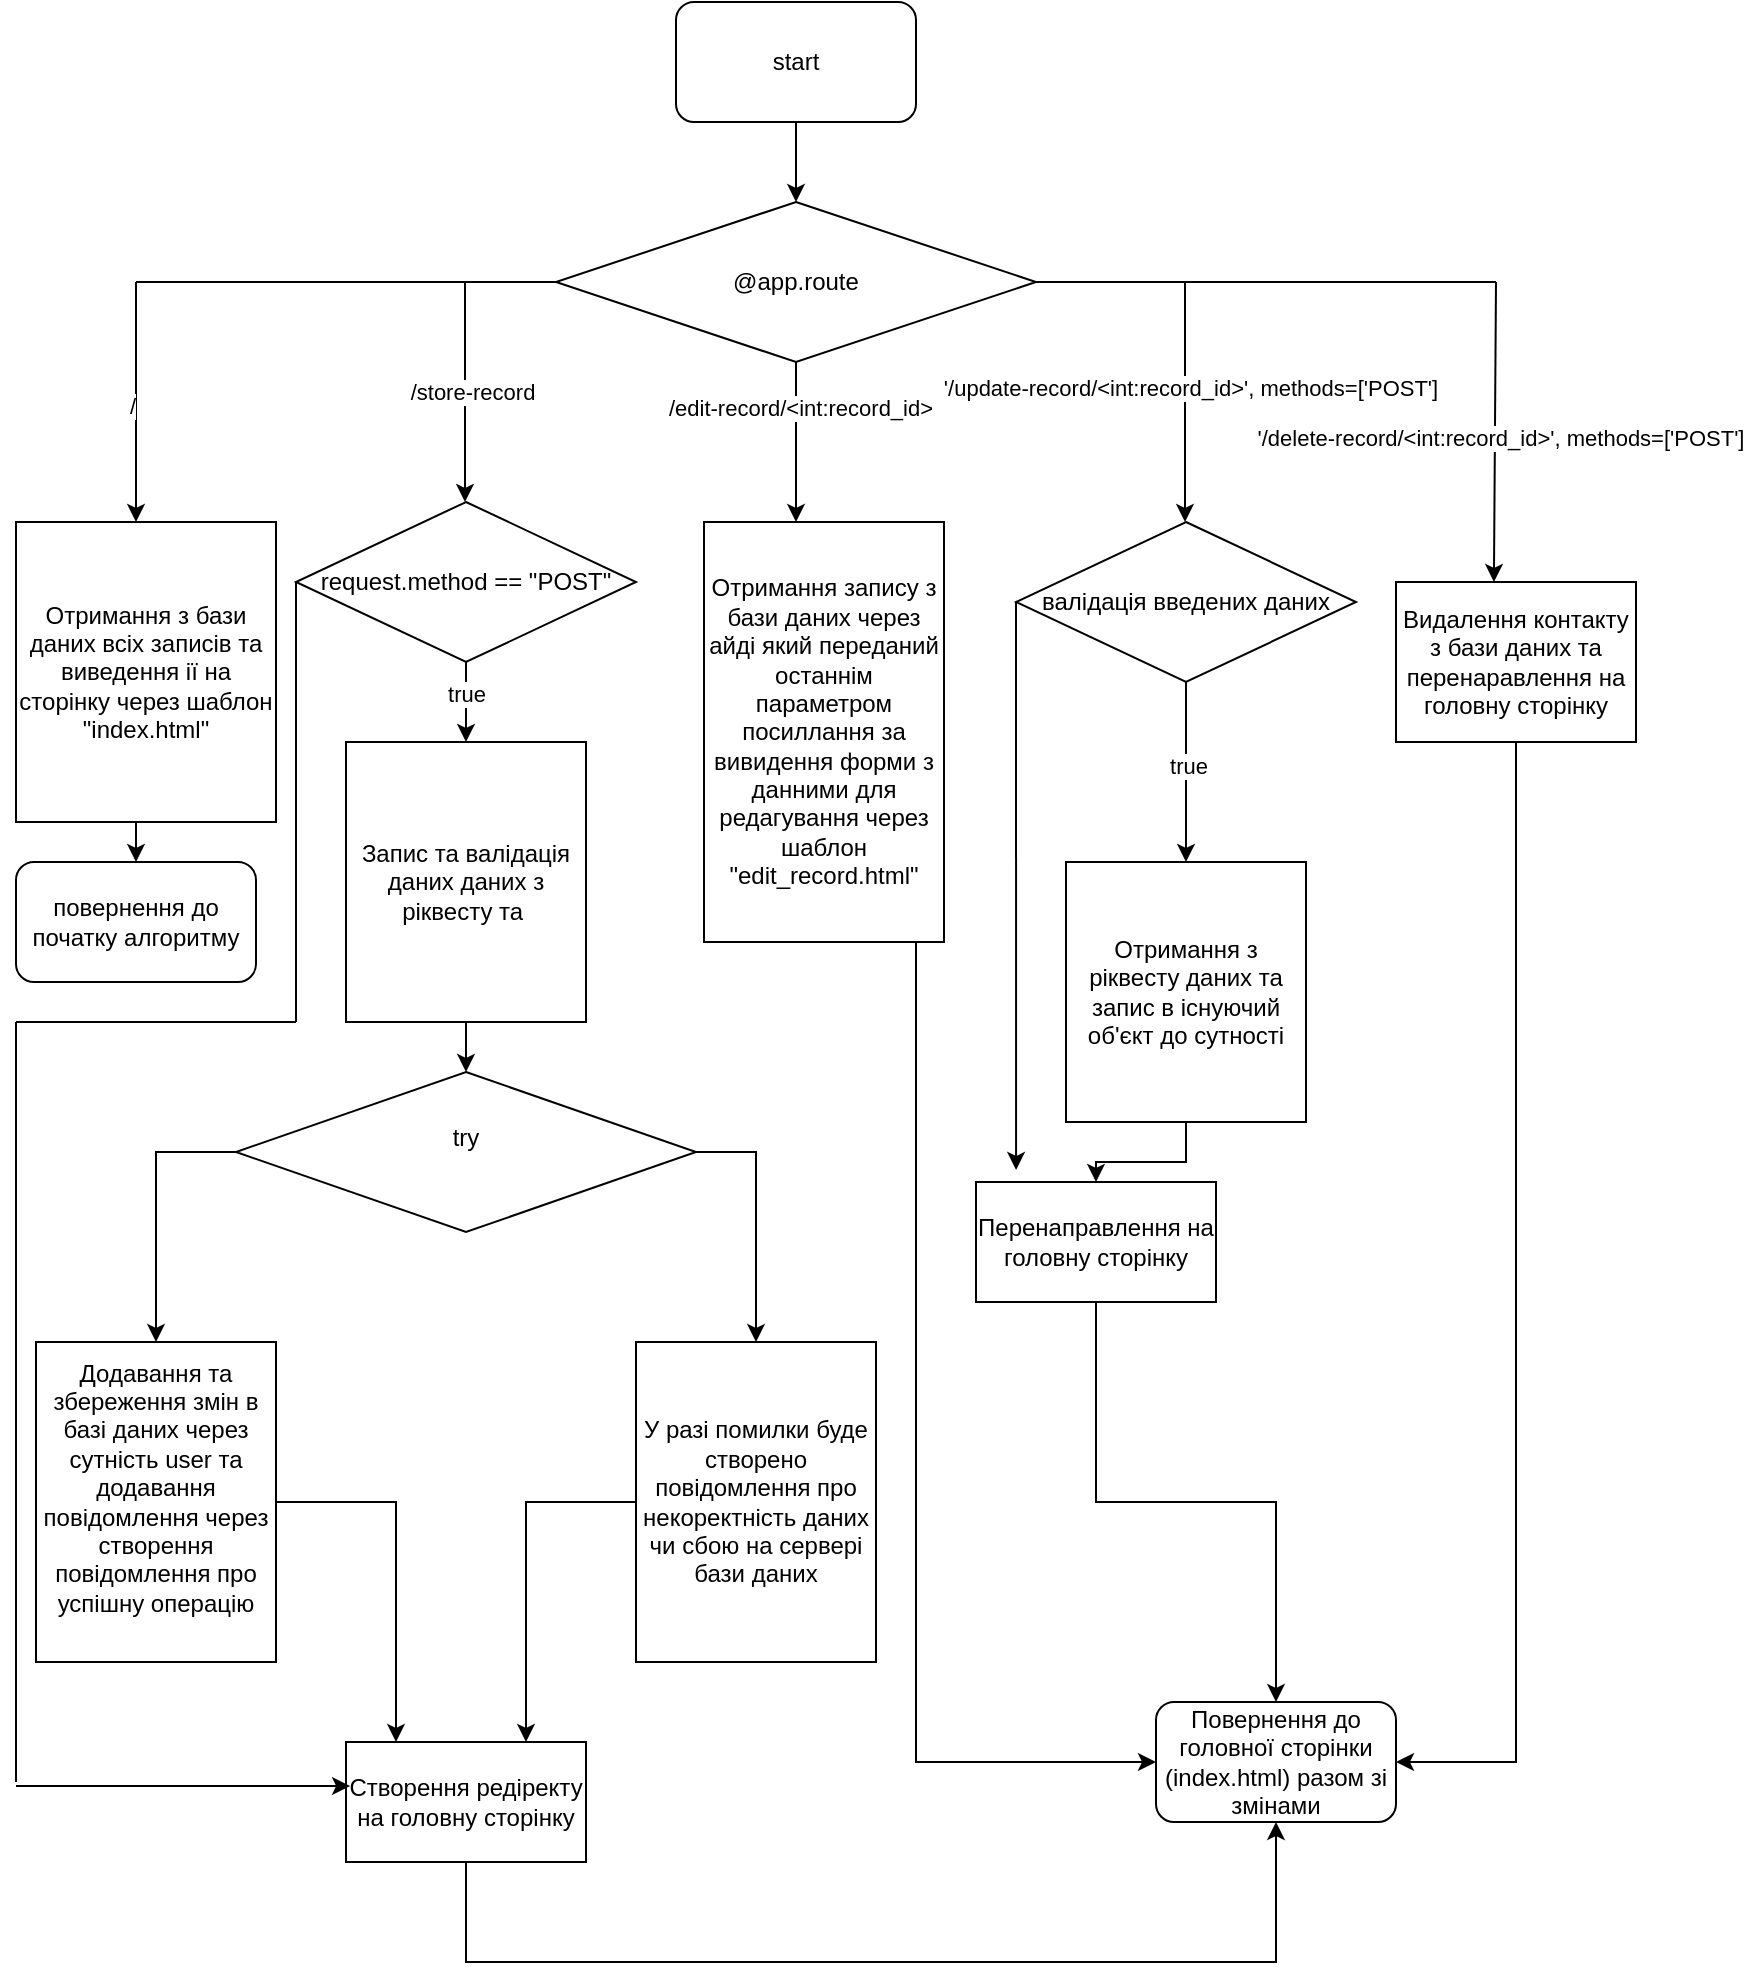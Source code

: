 <mxfile version="24.3.1" type="device">
  <diagram name="Page-1" id="jAPyXskDUtAXBh9HrrIJ">
    <mxGraphModel dx="1687" dy="878" grid="1" gridSize="10" guides="1" tooltips="1" connect="1" arrows="1" fold="1" page="1" pageScale="1" pageWidth="827" pageHeight="1169" math="0" shadow="0">
      <root>
        <mxCell id="0" />
        <mxCell id="1" parent="0" />
        <mxCell id="WOQWDDisp3ZUjuXInnkZ-5" value="" style="edgeStyle=orthogonalEdgeStyle;rounded=0;orthogonalLoop=1;jettySize=auto;html=1;" parent="1" source="WOQWDDisp3ZUjuXInnkZ-1" target="WOQWDDisp3ZUjuXInnkZ-2" edge="1">
          <mxGeometry relative="1" as="geometry" />
        </mxCell>
        <mxCell id="WOQWDDisp3ZUjuXInnkZ-1" value="start" style="rounded=1;whiteSpace=wrap;html=1;" parent="1" vertex="1">
          <mxGeometry x="340" y="10" width="120" height="60" as="geometry" />
        </mxCell>
        <mxCell id="WOQWDDisp3ZUjuXInnkZ-2" value="@app.route" style="rhombus;whiteSpace=wrap;html=1;" parent="1" vertex="1">
          <mxGeometry x="280" y="110" width="240" height="80" as="geometry" />
        </mxCell>
        <mxCell id="WOQWDDisp3ZUjuXInnkZ-3" value="" style="endArrow=none;html=1;rounded=0;" parent="1" edge="1">
          <mxGeometry width="50" height="50" relative="1" as="geometry">
            <mxPoint x="70" y="150" as="sourcePoint" />
            <mxPoint x="280" y="150" as="targetPoint" />
          </mxGeometry>
        </mxCell>
        <mxCell id="WOQWDDisp3ZUjuXInnkZ-4" value="" style="endArrow=classic;html=1;rounded=0;" parent="1" edge="1">
          <mxGeometry width="50" height="50" relative="1" as="geometry">
            <mxPoint x="70" y="150" as="sourcePoint" />
            <mxPoint x="70" y="270" as="targetPoint" />
          </mxGeometry>
        </mxCell>
        <mxCell id="WOQWDDisp3ZUjuXInnkZ-6" value="/" style="edgeLabel;html=1;align=center;verticalAlign=middle;resizable=0;points=[];" parent="WOQWDDisp3ZUjuXInnkZ-4" vertex="1" connectable="0">
          <mxGeometry x="0.033" y="-3" relative="1" as="geometry">
            <mxPoint x="1" as="offset" />
          </mxGeometry>
        </mxCell>
        <mxCell id="WOQWDDisp3ZUjuXInnkZ-7" value="Отримання з бази даних всіх записів та виведення ії на сторінку через шаблон &quot;index.html&quot;" style="rounded=0;whiteSpace=wrap;html=1;" parent="1" vertex="1">
          <mxGeometry x="10" y="270" width="130" height="150" as="geometry" />
        </mxCell>
        <mxCell id="WOQWDDisp3ZUjuXInnkZ-8" value="" style="endArrow=classic;html=1;rounded=0;" parent="1" edge="1">
          <mxGeometry width="50" height="50" relative="1" as="geometry">
            <mxPoint x="234.5" y="150" as="sourcePoint" />
            <mxPoint x="234.5" y="260" as="targetPoint" />
          </mxGeometry>
        </mxCell>
        <mxCell id="WOQWDDisp3ZUjuXInnkZ-33" value="/store-record" style="edgeLabel;html=1;align=center;verticalAlign=middle;resizable=0;points=[];" parent="WOQWDDisp3ZUjuXInnkZ-8" vertex="1" connectable="0">
          <mxGeometry y="3" relative="1" as="geometry">
            <mxPoint as="offset" />
          </mxGeometry>
        </mxCell>
        <mxCell id="WOQWDDisp3ZUjuXInnkZ-9" value="" style="endArrow=classic;html=1;rounded=0;" parent="1" edge="1">
          <mxGeometry width="50" height="50" relative="1" as="geometry">
            <mxPoint x="400" y="190" as="sourcePoint" />
            <mxPoint x="400" y="270" as="targetPoint" />
          </mxGeometry>
        </mxCell>
        <mxCell id="WOQWDDisp3ZUjuXInnkZ-34" value="/edit-record/&amp;lt;int:record_id&amp;gt;" style="edgeLabel;html=1;align=center;verticalAlign=middle;resizable=0;points=[];" parent="WOQWDDisp3ZUjuXInnkZ-9" vertex="1" connectable="0">
          <mxGeometry x="-0.425" y="2" relative="1" as="geometry">
            <mxPoint as="offset" />
          </mxGeometry>
        </mxCell>
        <mxCell id="WOQWDDisp3ZUjuXInnkZ-10" value="" style="endArrow=classic;html=1;rounded=0;entryX=0.5;entryY=0;entryDx=0;entryDy=0;entryPerimeter=0;" parent="1" edge="1">
          <mxGeometry width="50" height="50" relative="1" as="geometry">
            <mxPoint x="594.5" y="150" as="sourcePoint" />
            <mxPoint x="594.5" y="270" as="targetPoint" />
          </mxGeometry>
        </mxCell>
        <mxCell id="WOQWDDisp3ZUjuXInnkZ-35" value="&#39;/update-record/&amp;lt;int:record_id&amp;gt;&#39;, methods=[&#39;POST&#39;]" style="edgeLabel;html=1;align=center;verticalAlign=middle;resizable=0;points=[];" parent="WOQWDDisp3ZUjuXInnkZ-10" vertex="1" connectable="0">
          <mxGeometry x="-0.117" y="2" relative="1" as="geometry">
            <mxPoint as="offset" />
          </mxGeometry>
        </mxCell>
        <mxCell id="WOQWDDisp3ZUjuXInnkZ-11" value="" style="endArrow=none;html=1;rounded=0;" parent="1" edge="1">
          <mxGeometry width="50" height="50" relative="1" as="geometry">
            <mxPoint x="520" y="150" as="sourcePoint" />
            <mxPoint x="750" y="150" as="targetPoint" />
          </mxGeometry>
        </mxCell>
        <mxCell id="WOQWDDisp3ZUjuXInnkZ-12" value="" style="endArrow=classic;html=1;rounded=0;entryX=0.408;entryY=0;entryDx=0;entryDy=0;entryPerimeter=0;" parent="1" target="WOQWDDisp3ZUjuXInnkZ-16" edge="1">
          <mxGeometry width="50" height="50" relative="1" as="geometry">
            <mxPoint x="750" y="150" as="sourcePoint" />
            <mxPoint x="750" y="260" as="targetPoint" />
          </mxGeometry>
        </mxCell>
        <mxCell id="WOQWDDisp3ZUjuXInnkZ-44" value="&#39;/delete-record/&amp;lt;int:record_id&amp;gt;&#39;, methods=[&#39;POST&#39;]" style="edgeLabel;html=1;align=center;verticalAlign=middle;resizable=0;points=[];" parent="WOQWDDisp3ZUjuXInnkZ-12" vertex="1" connectable="0">
          <mxGeometry x="0.033" y="2" relative="1" as="geometry">
            <mxPoint as="offset" />
          </mxGeometry>
        </mxCell>
        <mxCell id="8IZ1TA5g5CJlBT85W_fM-2" style="edgeStyle=orthogonalEdgeStyle;rounded=0;orthogonalLoop=1;jettySize=auto;html=1;entryX=0;entryY=0.5;entryDx=0;entryDy=0;exitX=0.5;exitY=1;exitDx=0;exitDy=0;" edge="1" parent="1" source="WOQWDDisp3ZUjuXInnkZ-14" target="8IZ1TA5g5CJlBT85W_fM-1">
          <mxGeometry relative="1" as="geometry">
            <Array as="points">
              <mxPoint x="460" y="480" />
              <mxPoint x="460" y="890" />
            </Array>
          </mxGeometry>
        </mxCell>
        <mxCell id="WOQWDDisp3ZUjuXInnkZ-14" value="Отримання запису з бази даних через айді який переданий останнім параметром посиллання за вивидення форми з данними для редагування через шаблон &quot;edit_record.html&quot;" style="rounded=0;whiteSpace=wrap;html=1;" parent="1" vertex="1">
          <mxGeometry x="354" y="270" width="120" height="210" as="geometry" />
        </mxCell>
        <mxCell id="8IZ1TA5g5CJlBT85W_fM-5" style="edgeStyle=orthogonalEdgeStyle;rounded=0;orthogonalLoop=1;jettySize=auto;html=1;entryX=1;entryY=0.5;entryDx=0;entryDy=0;" edge="1" parent="1" source="WOQWDDisp3ZUjuXInnkZ-16" target="8IZ1TA5g5CJlBT85W_fM-1">
          <mxGeometry relative="1" as="geometry" />
        </mxCell>
        <mxCell id="WOQWDDisp3ZUjuXInnkZ-16" value="Видалення контакту з бази даних та перенаравлення на головну сторінку" style="rounded=0;whiteSpace=wrap;html=1;" parent="1" vertex="1">
          <mxGeometry x="700" y="300" width="120" height="80" as="geometry" />
        </mxCell>
        <mxCell id="WOQWDDisp3ZUjuXInnkZ-18" style="edgeStyle=orthogonalEdgeStyle;rounded=0;orthogonalLoop=1;jettySize=auto;html=1;" parent="1" source="WOQWDDisp3ZUjuXInnkZ-17" edge="1">
          <mxGeometry relative="1" as="geometry">
            <mxPoint x="235" y="380" as="targetPoint" />
          </mxGeometry>
        </mxCell>
        <mxCell id="WOQWDDisp3ZUjuXInnkZ-40" value="true" style="edgeLabel;html=1;align=center;verticalAlign=middle;resizable=0;points=[];" parent="WOQWDDisp3ZUjuXInnkZ-18" vertex="1" connectable="0">
          <mxGeometry x="-0.21" relative="1" as="geometry">
            <mxPoint as="offset" />
          </mxGeometry>
        </mxCell>
        <mxCell id="WOQWDDisp3ZUjuXInnkZ-17" value="request.method == &quot;POST&quot;" style="rhombus;whiteSpace=wrap;html=1;" parent="1" vertex="1">
          <mxGeometry x="150" y="260" width="170" height="80" as="geometry" />
        </mxCell>
        <mxCell id="WOQWDDisp3ZUjuXInnkZ-21" value="" style="edgeStyle=orthogonalEdgeStyle;rounded=0;orthogonalLoop=1;jettySize=auto;html=1;" parent="1" source="WOQWDDisp3ZUjuXInnkZ-19" target="WOQWDDisp3ZUjuXInnkZ-20" edge="1">
          <mxGeometry relative="1" as="geometry" />
        </mxCell>
        <mxCell id="WOQWDDisp3ZUjuXInnkZ-19" value="Запис та валідація даних даних з ріквесту та&amp;nbsp;" style="rounded=0;whiteSpace=wrap;html=1;" parent="1" vertex="1">
          <mxGeometry x="175" y="380" width="120" height="140" as="geometry" />
        </mxCell>
        <mxCell id="WOQWDDisp3ZUjuXInnkZ-25" style="edgeStyle=orthogonalEdgeStyle;rounded=0;orthogonalLoop=1;jettySize=auto;html=1;exitX=1;exitY=0.5;exitDx=0;exitDy=0;entryX=0.5;entryY=0;entryDx=0;entryDy=0;" parent="1" source="WOQWDDisp3ZUjuXInnkZ-20" target="WOQWDDisp3ZUjuXInnkZ-24" edge="1">
          <mxGeometry relative="1" as="geometry" />
        </mxCell>
        <mxCell id="WOQWDDisp3ZUjuXInnkZ-20" value="try&lt;div&gt;&lt;br&gt;&lt;/div&gt;" style="rhombus;whiteSpace=wrap;html=1;" parent="1" vertex="1">
          <mxGeometry x="120" y="545" width="230" height="80" as="geometry" />
        </mxCell>
        <mxCell id="WOQWDDisp3ZUjuXInnkZ-27" style="edgeStyle=orthogonalEdgeStyle;rounded=0;orthogonalLoop=1;jettySize=auto;html=1;" parent="1" source="WOQWDDisp3ZUjuXInnkZ-22" target="WOQWDDisp3ZUjuXInnkZ-26" edge="1">
          <mxGeometry relative="1" as="geometry">
            <Array as="points">
              <mxPoint x="200" y="760" />
            </Array>
          </mxGeometry>
        </mxCell>
        <mxCell id="WOQWDDisp3ZUjuXInnkZ-22" value="Додавання та збереження змін в базі даних через сутність user та додавання повідомлення через створення повідомлення про успішну операцію&lt;div&gt;&lt;br&gt;&lt;/div&gt;" style="rounded=0;whiteSpace=wrap;html=1;" parent="1" vertex="1">
          <mxGeometry x="20" y="680" width="120" height="160" as="geometry" />
        </mxCell>
        <mxCell id="WOQWDDisp3ZUjuXInnkZ-23" value="" style="endArrow=classic;html=1;rounded=0;entryX=0.5;entryY=0;entryDx=0;entryDy=0;exitX=0;exitY=0.5;exitDx=0;exitDy=0;" parent="1" source="WOQWDDisp3ZUjuXInnkZ-20" target="WOQWDDisp3ZUjuXInnkZ-22" edge="1">
          <mxGeometry width="50" height="50" relative="1" as="geometry">
            <mxPoint x="120" y="580" as="sourcePoint" />
            <mxPoint x="170" y="530" as="targetPoint" />
            <Array as="points">
              <mxPoint x="80" y="585" />
            </Array>
          </mxGeometry>
        </mxCell>
        <mxCell id="WOQWDDisp3ZUjuXInnkZ-28" style="edgeStyle=orthogonalEdgeStyle;rounded=0;orthogonalLoop=1;jettySize=auto;html=1;entryX=0.75;entryY=0;entryDx=0;entryDy=0;" parent="1" source="WOQWDDisp3ZUjuXInnkZ-24" target="WOQWDDisp3ZUjuXInnkZ-26" edge="1">
          <mxGeometry relative="1" as="geometry" />
        </mxCell>
        <mxCell id="WOQWDDisp3ZUjuXInnkZ-24" value="У разі помилки буде створено повідомлення про некоректність даних чи сбою на сервері бази даних" style="rounded=0;whiteSpace=wrap;html=1;" parent="1" vertex="1">
          <mxGeometry x="320" y="680" width="120" height="160" as="geometry" />
        </mxCell>
        <mxCell id="WOQWDDisp3ZUjuXInnkZ-26" value="Створення редіректу на головну сторінку" style="rounded=0;whiteSpace=wrap;html=1;" parent="1" vertex="1">
          <mxGeometry x="175" y="880" width="120" height="60" as="geometry" />
        </mxCell>
        <mxCell id="WOQWDDisp3ZUjuXInnkZ-29" value="" style="endArrow=none;html=1;rounded=0;" parent="1" edge="1">
          <mxGeometry width="50" height="50" relative="1" as="geometry">
            <mxPoint x="150" y="520" as="sourcePoint" />
            <mxPoint x="150" y="300" as="targetPoint" />
          </mxGeometry>
        </mxCell>
        <mxCell id="WOQWDDisp3ZUjuXInnkZ-30" value="" style="endArrow=none;html=1;rounded=0;" parent="1" edge="1">
          <mxGeometry width="50" height="50" relative="1" as="geometry">
            <mxPoint x="10" y="520" as="sourcePoint" />
            <mxPoint x="150" y="520" as="targetPoint" />
          </mxGeometry>
        </mxCell>
        <mxCell id="WOQWDDisp3ZUjuXInnkZ-31" value="" style="endArrow=none;html=1;rounded=0;" parent="1" edge="1">
          <mxGeometry width="50" height="50" relative="1" as="geometry">
            <mxPoint x="10" y="900" as="sourcePoint" />
            <mxPoint x="10" y="520" as="targetPoint" />
          </mxGeometry>
        </mxCell>
        <mxCell id="WOQWDDisp3ZUjuXInnkZ-32" value="" style="endArrow=classic;html=1;rounded=0;entryX=0.017;entryY=0.367;entryDx=0;entryDy=0;entryPerimeter=0;" parent="1" target="WOQWDDisp3ZUjuXInnkZ-26" edge="1">
          <mxGeometry width="50" height="50" relative="1" as="geometry">
            <mxPoint x="10" y="902" as="sourcePoint" />
            <mxPoint x="60" y="850" as="targetPoint" />
          </mxGeometry>
        </mxCell>
        <mxCell id="WOQWDDisp3ZUjuXInnkZ-36" value="валідація введених даних" style="rhombus;whiteSpace=wrap;html=1;" parent="1" vertex="1">
          <mxGeometry x="510" y="270" width="170" height="80" as="geometry" />
        </mxCell>
        <mxCell id="WOQWDDisp3ZUjuXInnkZ-37" value="" style="endArrow=classic;html=1;rounded=0;exitX=0.5;exitY=1;exitDx=0;exitDy=0;" parent="1" source="WOQWDDisp3ZUjuXInnkZ-36" edge="1">
          <mxGeometry width="50" height="50" relative="1" as="geometry">
            <mxPoint x="390" y="540" as="sourcePoint" />
            <mxPoint x="595" y="440" as="targetPoint" />
            <Array as="points" />
          </mxGeometry>
        </mxCell>
        <mxCell id="WOQWDDisp3ZUjuXInnkZ-39" value="true" style="edgeLabel;html=1;align=center;verticalAlign=middle;resizable=0;points=[];" parent="WOQWDDisp3ZUjuXInnkZ-37" vertex="1" connectable="0">
          <mxGeometry x="-0.067" y="1" relative="1" as="geometry">
            <mxPoint as="offset" />
          </mxGeometry>
        </mxCell>
        <mxCell id="WOQWDDisp3ZUjuXInnkZ-43" value="" style="edgeStyle=orthogonalEdgeStyle;rounded=0;orthogonalLoop=1;jettySize=auto;html=1;" parent="1" source="WOQWDDisp3ZUjuXInnkZ-38" target="WOQWDDisp3ZUjuXInnkZ-41" edge="1">
          <mxGeometry relative="1" as="geometry" />
        </mxCell>
        <mxCell id="WOQWDDisp3ZUjuXInnkZ-38" value="Отримання з ріквесту даних та запис в існуючий об&#39;єкт до сутності" style="rounded=0;whiteSpace=wrap;html=1;" parent="1" vertex="1">
          <mxGeometry x="535" y="440" width="120" height="130" as="geometry" />
        </mxCell>
        <mxCell id="8IZ1TA5g5CJlBT85W_fM-4" style="edgeStyle=orthogonalEdgeStyle;rounded=0;orthogonalLoop=1;jettySize=auto;html=1;" edge="1" parent="1" source="WOQWDDisp3ZUjuXInnkZ-41" target="8IZ1TA5g5CJlBT85W_fM-1">
          <mxGeometry relative="1" as="geometry" />
        </mxCell>
        <mxCell id="WOQWDDisp3ZUjuXInnkZ-41" value="Перенаправлення на головну сторінку" style="rounded=0;whiteSpace=wrap;html=1;" parent="1" vertex="1">
          <mxGeometry x="490" y="600" width="120" height="60" as="geometry" />
        </mxCell>
        <mxCell id="WOQWDDisp3ZUjuXInnkZ-42" value="" style="endArrow=classic;html=1;rounded=0;entryX=0.167;entryY=-0.1;entryDx=0;entryDy=0;entryPerimeter=0;" parent="1" target="WOQWDDisp3ZUjuXInnkZ-41" edge="1">
          <mxGeometry width="50" height="50" relative="1" as="geometry">
            <mxPoint x="510" y="310" as="sourcePoint" />
            <mxPoint x="560" y="260" as="targetPoint" />
          </mxGeometry>
        </mxCell>
        <mxCell id="8IZ1TA5g5CJlBT85W_fM-1" value="Повернення до головної сторінки (index.html) разом зі змінами" style="rounded=1;whiteSpace=wrap;html=1;" vertex="1" parent="1">
          <mxGeometry x="580" y="860" width="120" height="60" as="geometry" />
        </mxCell>
        <mxCell id="8IZ1TA5g5CJlBT85W_fM-3" value="" style="endArrow=classic;html=1;rounded=0;entryX=0.5;entryY=1;entryDx=0;entryDy=0;exitX=0.5;exitY=1;exitDx=0;exitDy=0;" edge="1" parent="1" source="WOQWDDisp3ZUjuXInnkZ-26" target="8IZ1TA5g5CJlBT85W_fM-1">
          <mxGeometry width="50" height="50" relative="1" as="geometry">
            <mxPoint x="300" y="920" as="sourcePoint" />
            <mxPoint x="350" y="870" as="targetPoint" />
            <Array as="points">
              <mxPoint x="235" y="990" />
              <mxPoint x="640" y="990" />
            </Array>
          </mxGeometry>
        </mxCell>
        <mxCell id="8IZ1TA5g5CJlBT85W_fM-6" value="повернення до початку алгоритму" style="rounded=1;whiteSpace=wrap;html=1;" vertex="1" parent="1">
          <mxGeometry x="10" y="440" width="120" height="60" as="geometry" />
        </mxCell>
        <mxCell id="8IZ1TA5g5CJlBT85W_fM-7" value="" style="endArrow=classic;html=1;rounded=0;entryX=0.5;entryY=0;entryDx=0;entryDy=0;" edge="1" parent="1" target="8IZ1TA5g5CJlBT85W_fM-6">
          <mxGeometry width="50" height="50" relative="1" as="geometry">
            <mxPoint x="70" y="420" as="sourcePoint" />
            <mxPoint x="120" y="370" as="targetPoint" />
          </mxGeometry>
        </mxCell>
      </root>
    </mxGraphModel>
  </diagram>
</mxfile>
